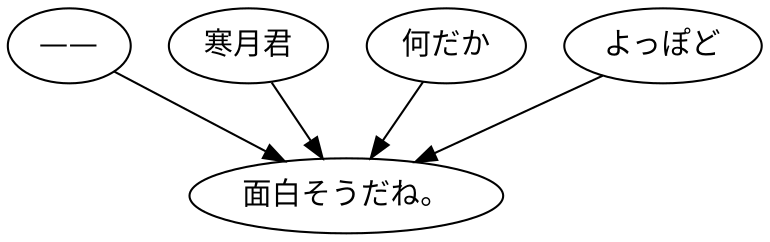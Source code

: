 digraph graph7802 {
	node0 [label="——"];
	node1 [label="寒月君"];
	node2 [label="何だか"];
	node3 [label="よっぽど"];
	node4 [label="面白そうだね。"];
	node0 -> node4;
	node1 -> node4;
	node2 -> node4;
	node3 -> node4;
}
